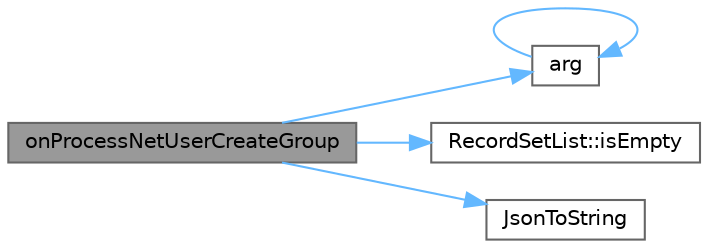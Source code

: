 digraph "onProcessNetUserCreateGroup"
{
 // LATEX_PDF_SIZE
  bgcolor="transparent";
  edge [fontname=Helvetica,fontsize=10,labelfontname=Helvetica,labelfontsize=10];
  node [fontname=Helvetica,fontsize=10,shape=box,height=0.2,width=0.4];
  rankdir="LR";
  Node1 [id="Node000001",label="onProcessNetUserCreateGroup",height=0.2,width=0.4,color="gray40", fillcolor="grey60", style="filled", fontcolor="black",tooltip="处理建立新群消息"];
  Node1 -> Node2 [id="edge1_Node000001_Node000002",color="steelblue1",style="solid",tooltip=" "];
  Node2 [id="Node000002",label="arg",height=0.2,width=0.4,color="grey40", fillcolor="white", style="filled",URL="$base_8h.html#a2c8e80c1b1c8b7747e99b8e9a24a0429",tooltip="Returns a named argument to be used in a formatting function."];
  Node2 -> Node2 [id="edge2_Node000002_Node000002",color="steelblue1",style="solid",tooltip=" "];
  Node1 -> Node3 [id="edge3_Node000001_Node000003",color="steelblue1",style="solid",tooltip=" "];
  Node3 [id="Node000003",label="RecordSetList::isEmpty",height=0.2,width=0.4,color="grey40", fillcolor="white", style="filled",URL="$class_record_set_list.html#acf82f9b2937375c7b1cf3dccb3df3312",tooltip="检查记录是否为空"];
  Node1 -> Node4 [id="edge4_Node000001_Node000004",color="steelblue1",style="solid",tooltip=" "];
  Node4 [id="Node000004",label="JsonToString",height=0.2,width=0.4,color="grey40", fillcolor="white", style="filled",URL="$common_8cpp.html#a0da9e1bc99c2bef736af3cf15aa6328d",tooltip="QJsonObject 转 QString。"];
}
